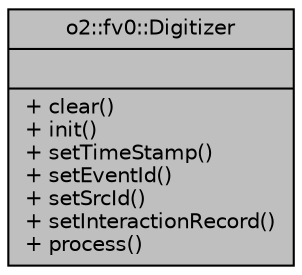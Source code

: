 digraph "o2::fv0::Digitizer"
{
 // INTERACTIVE_SVG=YES
  bgcolor="transparent";
  edge [fontname="Helvetica",fontsize="10",labelfontname="Helvetica",labelfontsize="10"];
  node [fontname="Helvetica",fontsize="10",shape=record];
  Node1 [label="{o2::fv0::Digitizer\n||+ clear()\l+ init()\l+ setTimeStamp()\l+ setEventId()\l+ setSrcId()\l+ setInteractionRecord()\l+ process()\l}",height=0.2,width=0.4,color="black", fillcolor="grey75", style="filled", fontcolor="black"];
}
